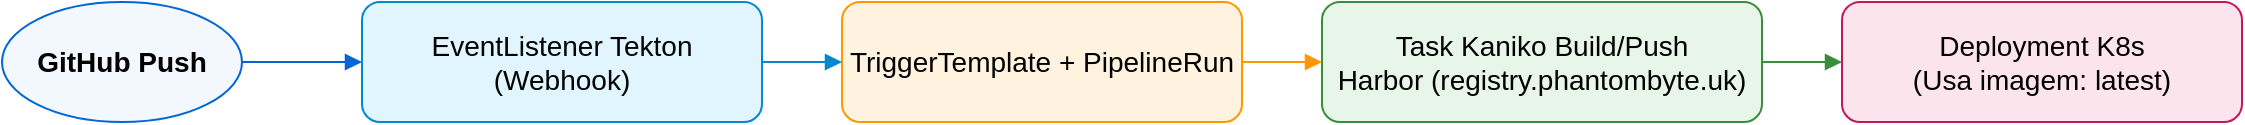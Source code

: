<mxfile version="24.5.1" type="device">
  <diagram id="tekton-cicd-flow" name="CI/CD Flow">
    <mxGraphModel dx="2440" dy="926" grid="1" gridSize="10" guides="1" tooltips="1" connect="1" arrows="1" fold="1" page="1" pageScale="1" pageWidth="850" pageHeight="1100" math="0" shadow="0">
      <root>
        <mxCell id="0" />
        <mxCell id="1" parent="0" />
        <mxCell id="2" value="GitHub Push" style="ellipse;whiteSpace=wrap;html=1;fillColor=#F3F8FE;strokeColor=#0366D6;fontSize=14;fontStyle=1;" parent="1" vertex="1">
          <mxGeometry x="80" y="80" width="120" height="60" as="geometry" />
        </mxCell>
        <mxCell id="3" value="EventListener Tekton (Webhook)" style="rounded=1;whiteSpace=wrap;html=1;fillColor=#E1F5FE;strokeColor=#0288D1;fontSize=14;" parent="1" vertex="1">
          <mxGeometry x="260" y="80" width="200" height="60" as="geometry" />
        </mxCell>
        <mxCell id="4" value="TriggerTemplate + PipelineRun" style="rounded=1;whiteSpace=wrap;html=1;fillColor=#FFF3E0;strokeColor=#FF9800;fontSize=14;" parent="1" vertex="1">
          <mxGeometry x="500" y="80" width="200" height="60" as="geometry" />
        </mxCell>
        <mxCell id="5" value="Task Kaniko Build/Push&lt;div&gt;Harbor (registry.phantombyte.uk)&lt;/div&gt;" style="rounded=1;whiteSpace=wrap;html=1;fillColor=#E8F5E9;strokeColor=#388E3C;fontSize=14;" parent="1" vertex="1">
          <mxGeometry x="740" y="80" width="220" height="60" as="geometry" />
        </mxCell>
        <mxCell id="6" value="Deployment K8s&lt;div&gt;(Usa imagem: latest)&lt;/div&gt;" style="rounded=1;whiteSpace=wrap;html=1;fillColor=#FCE4EC;strokeColor=#C2185B;fontSize=14;" parent="1" vertex="1">
          <mxGeometry x="1000" y="80" width="200" height="60" as="geometry" />
        </mxCell>
        <mxCell id="7" style="edgeStyle=orthogonalEdgeStyle;rounded=0;orthogonalLoop=1;jettySize=auto;html=1;endArrow=block;endFill=1;strokeColor=#0366D6;" parent="1" source="2" target="3" edge="1">
          <mxGeometry relative="1" as="geometry" />
        </mxCell>
        <mxCell id="8" style="edgeStyle=orthogonalEdgeStyle;rounded=0;orthogonalLoop=1;jettySize=auto;html=1;endArrow=block;endFill=1;strokeColor=#0288D1;" parent="1" source="3" target="4" edge="1">
          <mxGeometry relative="1" as="geometry" />
        </mxCell>
        <mxCell id="9" style="edgeStyle=orthogonalEdgeStyle;rounded=0;orthogonalLoop=1;jettySize=auto;html=1;endArrow=block;endFill=1;strokeColor=#FF9800;" parent="1" source="4" target="5" edge="1">
          <mxGeometry relative="1" as="geometry" />
        </mxCell>
        <mxCell id="10" style="edgeStyle=orthogonalEdgeStyle;rounded=0;orthogonalLoop=1;jettySize=auto;html=1;endArrow=block;endFill=1;strokeColor=#388E3C;" parent="1" source="5" target="6" edge="1">
          <mxGeometry relative="1" as="geometry" />
        </mxCell>
      </root>
    </mxGraphModel>
  </diagram>
</mxfile>
